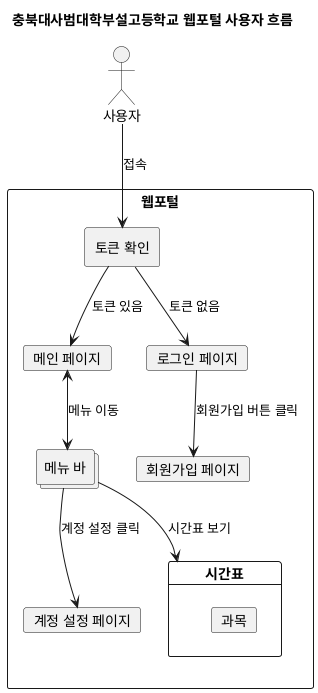 @startuml User
title 충북대사범대학부설고등학교 웹포털 사용자 흐름

actor "사용자" as user

rectangle "웹포털" {
    card "메인 페이지" as main
    rectangle "토큰 확인" as token_check
    collections "메뉴 바" as menu
    card "로그인 페이지" as login
    card "회원가입 페이지" as register
    card "계정 설정 페이지" as account_settings
    card "시간표" as time_table {
        card "과목" as subject_abbreviation
    }
}

user --> token_check : 접속

token_check --> main : 토큰 있음
token_check --> login : 토큰 없음

login --> register : 회원가입 버튼 클릭
main <--> menu : 메뉴 이동
menu --> account_settings : 계정 설정 클릭
menu --> time_table : 시간표 보기

@enduml